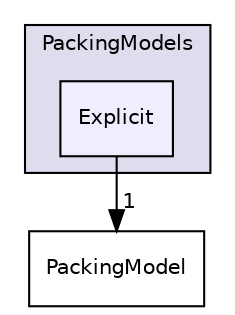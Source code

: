 digraph "src/lagrangian/intermediate/submodels/MPPIC/PackingModels/Explicit" {
  bgcolor=transparent;
  compound=true
  node [ fontsize="10", fontname="Helvetica"];
  edge [ labelfontsize="10", labelfontname="Helvetica"];
  subgraph clusterdir_53a1042b3e5d1ab48a4a4664459291c4 {
    graph [ bgcolor="#ddddee", pencolor="black", label="PackingModels" fontname="Helvetica", fontsize="10", URL="dir_53a1042b3e5d1ab48a4a4664459291c4.html"]
  dir_0aa300122fdf1bffb03bf013d1da586c [shape=box, label="Explicit", style="filled", fillcolor="#eeeeff", pencolor="black", URL="dir_0aa300122fdf1bffb03bf013d1da586c.html"];
  }
  dir_72cee44745666f6ed21c39ef493210e5 [shape=box label="PackingModel" URL="dir_72cee44745666f6ed21c39ef493210e5.html"];
  dir_0aa300122fdf1bffb03bf013d1da586c->dir_72cee44745666f6ed21c39ef493210e5 [headlabel="1", labeldistance=1.5 headhref="dir_001618_001621.html"];
}
